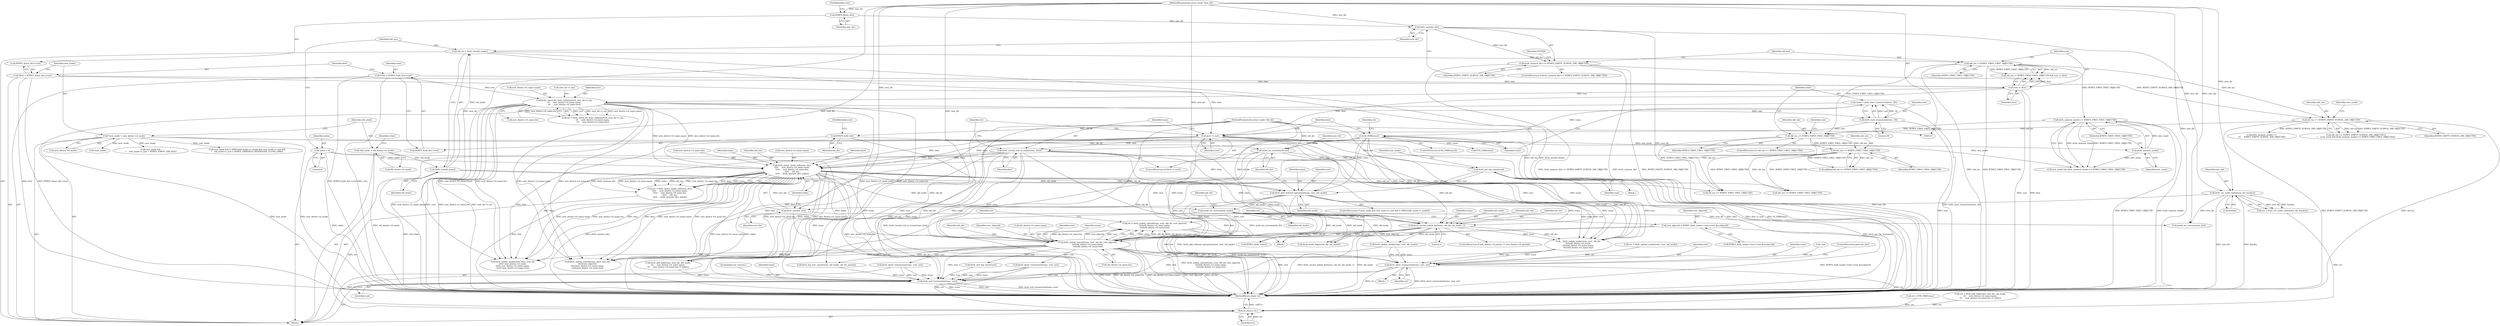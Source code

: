 digraph "0_linux_9c52057c698fb96f8f07e7a4bcf4801a092bda89_0@API" {
"1000424" [label="(Call,ret = btrfs_unlink_subvol(trans, root, old_dir, root_objectid,\n\t\t\t\t\told_dentry->d_name.name,\n\t\t\t\t\told_dentry->d_name.len))"];
"1000426" [label="(Call,btrfs_unlink_subvol(trans, root, old_dir, root_objectid,\n\t\t\t\t\told_dentry->d_name.name,\n\t\t\t\t\told_dentry->d_name.len))"];
"1000286" [label="(Call,IS_ERR(trans))"];
"1000280" [label="(Call,trans = btrfs_start_transaction(root, 20))"];
"1000282" [label="(Call,btrfs_start_transaction(root, 20))"];
"1000209" [label="(Call,btrfs_check_dir_item_collision(root, new_dir->i_ino,\n\t\t\t     new_dentry->d_name.name,\n\t\t\t     new_dentry->d_name.len))"];
"1000171" [label="(Call,root != dest)"];
"1000118" [label="(Call,*root = BTRFS_I(old_dir)->root)"];
"1000125" [label="(Call,*dest = BTRFS_I(new_dir)->root)"];
"1000298" [label="(Call,btrfs_record_root_in_trans(trans, dest))"];
"1000295" [label="(Call,dest != root)"];
"1000403" [label="(Call,btrfs_record_unlink_dir(trans, old_dir, old_inode, 1))"];
"1000329" [label="(Call,btrfs_insert_inode_ref(trans, dest,\n\t\t\t\t\t     new_dentry->d_name.name,\n\t\t\t\t\t     new_dentry->d_name.len,\n\t\t\t\t\t     old_ino,\n\t\t\t\t\t     btrfs_ino(new_dir), index))"];
"1000312" [label="(Call,old_ino == BTRFS_FIRST_FREE_OBJECTID)"];
"1000270" [label="(Call,old_ino == BTRFS_FIRST_FREE_OBJECTID)"];
"1000179" [label="(Call,old_ino == BTRFS_EMPTY_SUBVOL_DIR_OBJECTID)"];
"1000168" [label="(Call,old_ino != BTRFS_FIRST_FREE_OBJECTID)"];
"1000154" [label="(Call,old_ino = btrfs_ino(old_inode))"];
"1000156" [label="(Call,btrfs_ino(old_inode))"];
"1000138" [label="(Call,*old_inode = old_dentry->d_inode)"];
"1000159" [label="(Call,btrfs_ino(new_dir) == BTRFS_EMPTY_SUBVOL_DIR_OBJECTID)"];
"1000160" [label="(Call,btrfs_ino(new_dir))"];
"1000128" [label="(Call,BTRFS_I(new_dir))"];
"1000113" [label="(MethodParameterIn,struct inode *new_dir)"];
"1000184" [label="(Call,btrfs_ino(new_inode) == BTRFS_FIRST_FREE_OBJECTID)"];
"1000185" [label="(Call,btrfs_ino(new_inode))"];
"1000132" [label="(Call,*new_inode = new_dentry->d_inode)"];
"1000343" [label="(Call,btrfs_ino(new_dir))"];
"1000303" [label="(Call,btrfs_set_inode_index(new_dir, &index))"];
"1000148" [label="(Call,index = 0)"];
"1000362" [label="(Call,btrfs_add_ordered_operation(trans, root, old_inode))"];
"1000349" [label="(Call,btrfs_pin_log_trans(root))"];
"1000366" [label="(Call,inode_inc_iversion(old_dir))"];
"1000121" [label="(Call,BTRFS_I(old_dir))"];
"1000111" [label="(MethodParameterIn,struct inode *old_dir)"];
"1000370" [label="(Call,inode_inc_iversion(old_inode))"];
"1000414" [label="(Call,root_objectid = BTRFS_I(old_inode)->root->root_key.objectid)"];
"1000474" [label="(Call,btrfs_abort_transaction(trans, root, ret))"];
"1000623" [label="(Call,btrfs_end_transaction(trans, root))"];
"1000638" [label="(Return,return ret;)"];
"1000269" [label="(ControlStructure,if (old_ino == BTRFS_FIRST_FREE_OBJECTID))"];
"1000170" [label="(Identifier,BTRFS_FIRST_FREE_OBJECTID)"];
"1000332" [label="(Call,new_dentry->d_name.name)"];
"1000284" [label="(Literal,20)"];
"1000314" [label="(Identifier,BTRFS_FIRST_FREE_OBJECTID)"];
"1000118" [label="(Call,*root = BTRFS_I(old_dir)->root)"];
"1000207" [label="(Call,ret = btrfs_check_dir_item_collision(root, new_dir->i_ino,\n\t\t\t     new_dentry->d_name.name,\n\t\t\t     new_dentry->d_name.len))"];
"1000249" [label="(Call,new_inode && S_ISREG(old_inode->i_mode) && new_inode->i_size &&\n\t    old_inode->i_size > BTRFS_ORDERED_OPERATIONS_FLUSH_LIMIT)"];
"1000133" [label="(Identifier,new_inode)"];
"1000344" [label="(Identifier,new_dir)"];
"1000404" [label="(Identifier,trans)"];
"1000283" [label="(Identifier,root)"];
"1000491" [label="(Call,btrfs_ino(new_inode) ==\n\t\t\t     BTRFS_EMPTY_SUBVOL_DIR_OBJECTID)"];
"1000210" [label="(Identifier,root)"];
"1000331" [label="(Identifier,dest)"];
"1000171" [label="(Call,root != dest)"];
"1000463" [label="(Call,!ret)"];
"1000178" [label="(Call,old_ino == BTRFS_EMPTY_SUBVOL_DIR_OBJECTID ||\n\t    (new_inode && btrfs_ino(new_inode) == BTRFS_FIRST_FREE_OBJECTID))"];
"1000413" [label="(Block,)"];
"1000580" [label="(Call,btrfs_add_link(trans, new_dir, old_inode,\n\t\t\t     new_dentry->d_name.name,\n\t\t\t     new_dentry->d_name.len, 0, index))"];
"1000129" [label="(Identifier,new_dir)"];
"1000289" [label="(Call,ret = PTR_ERR(trans))"];
"1000149" [label="(Identifier,index)"];
"1000410" [label="(Call,old_ino == BTRFS_FIRST_FREE_OBJECTID)"];
"1000123" [label="(FieldIdentifier,root)"];
"1000370" [label="(Call,inode_inc_iversion(old_inode))"];
"1000305" [label="(Call,&index)"];
"1000472" [label="(Identifier,ret)"];
"1000161" [label="(Identifier,new_dir)"];
"1000157" [label="(Identifier,old_inode)"];
"1000134" [label="(Call,new_dentry->d_inode)"];
"1000132" [label="(Call,*new_inode = new_dentry->d_inode)"];
"1000337" [label="(Call,new_dentry->d_name.len)"];
"1000628" [label="(Call,old_ino == BTRFS_FIRST_FREE_OBJECTID)"];
"1000127" [label="(Call,BTRFS_I(new_dir)->root)"];
"1000234" [label="(Call,!new_inode)"];
"1000478" [label="(ControlStructure,goto out_fail;)"];
"1000120" [label="(Call,BTRFS_I(old_dir)->root)"];
"1000620" [label="(Call,btrfs_end_log_trans(root))"];
"1000424" [label="(Call,ret = btrfs_unlink_subvol(trans, root, old_dir, root_objectid,\n\t\t\t\t\told_dentry->d_name.name,\n\t\t\t\t\told_dentry->d_name.len))"];
"1000371" [label="(Identifier,old_inode)"];
"1000271" [label="(Identifier,old_ino)"];
"1000311" [label="(Call,unlikely(old_ino == BTRFS_FIRST_FREE_OBJECTID))"];
"1000343" [label="(Call,btrfs_ino(new_dir))"];
"1000219" [label="(Call,new_dentry->d_name.len)"];
"1000445" [label="(Call,__btrfs_unlink_inode(trans, root, old_dir,\n\t\t\t\t\told_dentry->d_inode,\n\t\t\t\t\told_dentry->d_name.name,\n\t\t\t\t\told_dentry->d_name.len))"];
"1000465" [label="(Call,ret = btrfs_update_inode(trans, root, old_inode))"];
"1000280" [label="(Call,trans = btrfs_start_transaction(root, 20))"];
"1000403" [label="(Call,btrfs_record_unlink_dir(trans, old_dir, old_inode, 1))"];
"1000179" [label="(Call,old_ino == BTRFS_EMPTY_SUBVOL_DIR_OBJECTID)"];
"1000329" [label="(Call,btrfs_insert_inode_ref(trans, dest,\n\t\t\t\t\t     new_dentry->d_name.name,\n\t\t\t\t\t     new_dentry->d_name.len,\n\t\t\t\t\t     old_ino,\n\t\t\t\t\t     btrfs_ino(new_dir), index))"];
"1000474" [label="(Call,btrfs_abort_transaction(trans, root, ret))"];
"1000180" [label="(Identifier,old_ino)"];
"1000626" [label="(JumpTarget,out_notrans:)"];
"1000125" [label="(Call,*dest = BTRFS_I(new_dir)->root)"];
"1000303" [label="(Call,btrfs_set_inode_index(new_dir, &index))"];
"1000173" [label="(Identifier,dest)"];
"1000128" [label="(Call,BTRFS_I(new_dir))"];
"1000407" [label="(Literal,1)"];
"1000419" [label="(Call,BTRFS_I(old_inode))"];
"1000313" [label="(Identifier,old_ino)"];
"1000638" [label="(Return,return ret;)"];
"1000287" [label="(Identifier,trans)"];
"1000476" [label="(Identifier,root)"];
"1000429" [label="(Identifier,old_dir)"];
"1000138" [label="(Call,*old_inode = old_dentry->d_inode)"];
"1000406" [label="(Identifier,old_inode)"];
"1000473" [label="(Block,)"];
"1000162" [label="(Identifier,BTRFS_EMPTY_SUBVOL_DIR_OBJECTID)"];
"1000304" [label="(Identifier,new_dir)"];
"1000302" [label="(Identifier,ret)"];
"1000130" [label="(FieldIdentifier,root)"];
"1000430" [label="(Identifier,root_objectid)"];
"1000285" [label="(ControlStructure,if (IS_ERR(trans)))"];
"1000475" [label="(Identifier,trans)"];
"1000184" [label="(Call,btrfs_ino(new_inode) == BTRFS_FIRST_FREE_OBJECTID)"];
"1000291" [label="(Call,PTR_ERR(trans))"];
"1000367" [label="(Identifier,old_dir)"];
"1000277" [label="(Identifier,root)"];
"1000624" [label="(Identifier,trans)"];
"1000172" [label="(Identifier,root)"];
"1000140" [label="(Call,old_dentry->d_inode)"];
"1000301" [label="(Call,ret = btrfs_set_inode_index(new_dir, &index))"];
"1000345" [label="(Identifier,index)"];
"1000139" [label="(Identifier,old_inode)"];
"1000122" [label="(Identifier,old_dir)"];
"1000395" [label="(ControlStructure,if (old_dentry->d_parent != new_dentry->d_parent))"];
"1000183" [label="(Identifier,new_inode)"];
"1000575" [label="(Call,fixup_inode_flags(new_dir, old_inode))"];
"1000414" [label="(Call,root_objectid = BTRFS_I(old_inode)->root->root_key.objectid)"];
"1000126" [label="(Identifier,dest)"];
"1000148" [label="(Call,index = 0)"];
"1000270" [label="(Call,old_ino == BTRFS_FIRST_FREE_OBJECTID)"];
"1000615" [label="(Call,btrfs_log_new_name(trans, old_inode, old_dir, parent))"];
"1000363" [label="(Identifier,trans)"];
"1000158" [label="(ControlStructure,if (btrfs_ino(new_dir) == BTRFS_EMPTY_SUBVOL_DIR_OBJECTID))"];
"1000426" [label="(Call,btrfs_unlink_subvol(trans, root, old_dir, root_objectid,\n\t\t\t\t\told_dentry->d_name.name,\n\t\t\t\t\told_dentry->d_name.len))"];
"1000364" [label="(Identifier,root)"];
"1000154" [label="(Call,old_ino = btrfs_ino(old_inode))"];
"1000186" [label="(Identifier,new_inode)"];
"1000362" [label="(Call,btrfs_add_ordered_operation(trans, root, old_inode))"];
"1000330" [label="(Identifier,trans)"];
"1000366" [label="(Call,inode_inc_iversion(old_dir))"];
"1000411" [label="(Identifier,old_ino)"];
"1000326" [label="(Block,)"];
"1000640" [label="(MethodReturn,static int)"];
"1000368" [label="(Call,inode_inc_iversion(new_dir))"];
"1000167" [label="(Call,old_ino != BTRFS_FIRST_FREE_OBJECTID && root != dest)"];
"1000121" [label="(Call,BTRFS_I(old_dir))"];
"1000295" [label="(Call,dest != root)"];
"1000623" [label="(Call,btrfs_end_transaction(trans, root))"];
"1000185" [label="(Call,btrfs_ino(new_inode))"];
"1000351" [label="(ControlStructure,if (new_inode && new_inode->i_size && S_ISREG(old_inode->i_mode)))"];
"1000155" [label="(Identifier,old_ino)"];
"1000431" [label="(Call,old_dentry->d_name.name)"];
"1000350" [label="(Identifier,root)"];
"1000639" [label="(Identifier,ret)"];
"1000168" [label="(Call,old_ino != BTRFS_FIRST_FREE_OBJECTID)"];
"1000297" [label="(Identifier,root)"];
"1000182" [label="(Call,new_inode && btrfs_ino(new_inode) == BTRFS_FIRST_FREE_OBJECTID)"];
"1000298" [label="(Call,btrfs_record_root_in_trans(trans, dest))"];
"1000272" [label="(Identifier,BTRFS_FIRST_FREE_OBJECTID)"];
"1000290" [label="(Identifier,ret)"];
"1000349" [label="(Call,btrfs_pin_log_trans(root))"];
"1000300" [label="(Identifier,dest)"];
"1000165" [label="(Identifier,EPERM)"];
"1000531" [label="(Call,btrfs_unlink_inode(trans, dest, new_dir,\n\t\t\t\t\t\t new_dentry->d_inode,\n\t\t\t\t\t\t new_dentry->d_name.name,\n\t\t\t\t\t\t new_dentry->d_name.len))"];
"1000281" [label="(Identifier,trans)"];
"1000197" [label="(Call,new_inode &&\n \t    new_inode->i_size > BTRFS_EMPTY_DIR_SIZE)"];
"1000428" [label="(Identifier,root)"];
"1000299" [label="(Identifier,trans)"];
"1000436" [label="(Call,old_dentry->d_name.len)"];
"1000296" [label="(Identifier,dest)"];
"1000169" [label="(Identifier,old_ino)"];
"1000113" [label="(MethodParameterIn,struct inode *new_dir)"];
"1000415" [label="(Identifier,root_objectid)"];
"1000214" [label="(Call,new_dentry->d_name.name)"];
"1000570" [label="(Call,btrfs_abort_transaction(trans, root, ret))"];
"1000111" [label="(MethodParameterIn,struct inode *old_dir)"];
"1000327" [label="(Call,ret = btrfs_insert_inode_ref(trans, dest,\n\t\t\t\t\t     new_dentry->d_name.name,\n\t\t\t\t\t     new_dentry->d_name.len,\n\t\t\t\t\t     old_ino,\n\t\t\t\t\t     btrfs_ino(new_dir), index))"];
"1000160" [label="(Call,btrfs_ino(new_dir))"];
"1000187" [label="(Identifier,BTRFS_FIRST_FREE_OBJECTID)"];
"1000365" [label="(Identifier,old_inode)"];
"1000286" [label="(Call,IS_ERR(trans))"];
"1000427" [label="(Identifier,trans)"];
"1000209" [label="(Call,btrfs_check_dir_item_collision(root, new_dir->i_ino,\n\t\t\t     new_dentry->d_name.name,\n\t\t\t     new_dentry->d_name.len))"];
"1000425" [label="(Identifier,ret)"];
"1000294" [label="(ControlStructure,if (dest != root))"];
"1000342" [label="(Identifier,old_ino)"];
"1000369" [label="(Identifier,new_dir)"];
"1000181" [label="(Identifier,BTRFS_EMPTY_SUBVOL_DIR_OBJECTID)"];
"1000150" [label="(Literal,0)"];
"1000374" [label="(Identifier,old_dir)"];
"1000506" [label="(Call,btrfs_unlink_subvol(trans, dest, new_dir,\n\t\t\t\t\t\troot_objectid,\n\t\t\t\t\t\tnew_dentry->d_name.name,\n\t\t\t\t\t\tnew_dentry->d_name.len))"];
"1000599" [label="(Call,btrfs_abort_transaction(trans, root, ret))"];
"1000477" [label="(Identifier,ret)"];
"1000115" [label="(Block,)"];
"1000312" [label="(Call,old_ino == BTRFS_FIRST_FREE_OBJECTID)"];
"1000467" [label="(Call,btrfs_update_inode(trans, root, old_inode))"];
"1000416" [label="(Call,BTRFS_I(old_inode)->root->root_key.objectid)"];
"1000282" [label="(Call,btrfs_start_transaction(root, 20))"];
"1000625" [label="(Identifier,root)"];
"1000156" [label="(Call,btrfs_ino(old_inode))"];
"1000353" [label="(Identifier,new_inode)"];
"1000578" [label="(Call,ret = btrfs_add_link(trans, new_dir, old_inode,\n\t\t\t     new_dentry->d_name.name,\n\t\t\t     new_dentry->d_name.len, 0, index))"];
"1000405" [label="(Identifier,old_dir)"];
"1000159" [label="(Call,btrfs_ino(new_dir) == BTRFS_EMPTY_SUBVOL_DIR_OBJECTID)"];
"1000119" [label="(Identifier,root)"];
"1000211" [label="(Call,new_dir->i_ino)"];
"1000145" [label="(Identifier,ctime)"];
"1000424" -> "1000413"  [label="AST: "];
"1000424" -> "1000426"  [label="CFG: "];
"1000425" -> "1000424"  [label="AST: "];
"1000426" -> "1000424"  [label="AST: "];
"1000472" -> "1000424"  [label="CFG: "];
"1000424" -> "1000640"  [label="DDG: btrfs_unlink_subvol(trans, root, old_dir, root_objectid,\n\t\t\t\t\told_dentry->d_name.name,\n\t\t\t\t\told_dentry->d_name.len)"];
"1000426" -> "1000424"  [label="DDG: trans"];
"1000426" -> "1000424"  [label="DDG: old_dir"];
"1000426" -> "1000424"  [label="DDG: old_dentry->d_name.name"];
"1000426" -> "1000424"  [label="DDG: old_dentry->d_name.len"];
"1000426" -> "1000424"  [label="DDG: root_objectid"];
"1000426" -> "1000424"  [label="DDG: root"];
"1000424" -> "1000474"  [label="DDG: ret"];
"1000426" -> "1000436"  [label="CFG: "];
"1000427" -> "1000426"  [label="AST: "];
"1000428" -> "1000426"  [label="AST: "];
"1000429" -> "1000426"  [label="AST: "];
"1000430" -> "1000426"  [label="AST: "];
"1000431" -> "1000426"  [label="AST: "];
"1000436" -> "1000426"  [label="AST: "];
"1000426" -> "1000640"  [label="DDG: old_dentry->d_name.len"];
"1000426" -> "1000640"  [label="DDG: old_dentry->d_name.name"];
"1000426" -> "1000640"  [label="DDG: root_objectid"];
"1000426" -> "1000640"  [label="DDG: old_dir"];
"1000286" -> "1000426"  [label="DDG: trans"];
"1000298" -> "1000426"  [label="DDG: trans"];
"1000403" -> "1000426"  [label="DDG: trans"];
"1000403" -> "1000426"  [label="DDG: old_dir"];
"1000329" -> "1000426"  [label="DDG: trans"];
"1000362" -> "1000426"  [label="DDG: trans"];
"1000362" -> "1000426"  [label="DDG: root"];
"1000349" -> "1000426"  [label="DDG: root"];
"1000295" -> "1000426"  [label="DDG: root"];
"1000366" -> "1000426"  [label="DDG: old_dir"];
"1000111" -> "1000426"  [label="DDG: old_dir"];
"1000414" -> "1000426"  [label="DDG: root_objectid"];
"1000426" -> "1000474"  [label="DDG: trans"];
"1000426" -> "1000474"  [label="DDG: root"];
"1000426" -> "1000506"  [label="DDG: trans"];
"1000426" -> "1000531"  [label="DDG: trans"];
"1000426" -> "1000570"  [label="DDG: root"];
"1000426" -> "1000580"  [label="DDG: trans"];
"1000426" -> "1000599"  [label="DDG: root"];
"1000426" -> "1000615"  [label="DDG: old_dir"];
"1000426" -> "1000620"  [label="DDG: root"];
"1000426" -> "1000623"  [label="DDG: root"];
"1000286" -> "1000285"  [label="AST: "];
"1000286" -> "1000287"  [label="CFG: "];
"1000287" -> "1000286"  [label="AST: "];
"1000290" -> "1000286"  [label="CFG: "];
"1000296" -> "1000286"  [label="CFG: "];
"1000286" -> "1000640"  [label="DDG: IS_ERR(trans)"];
"1000280" -> "1000286"  [label="DDG: trans"];
"1000286" -> "1000291"  [label="DDG: trans"];
"1000286" -> "1000298"  [label="DDG: trans"];
"1000286" -> "1000329"  [label="DDG: trans"];
"1000286" -> "1000362"  [label="DDG: trans"];
"1000286" -> "1000403"  [label="DDG: trans"];
"1000286" -> "1000445"  [label="DDG: trans"];
"1000286" -> "1000623"  [label="DDG: trans"];
"1000280" -> "1000115"  [label="AST: "];
"1000280" -> "1000282"  [label="CFG: "];
"1000281" -> "1000280"  [label="AST: "];
"1000282" -> "1000280"  [label="AST: "];
"1000287" -> "1000280"  [label="CFG: "];
"1000280" -> "1000640"  [label="DDG: btrfs_start_transaction(root, 20)"];
"1000282" -> "1000280"  [label="DDG: root"];
"1000282" -> "1000280"  [label="DDG: 20"];
"1000282" -> "1000284"  [label="CFG: "];
"1000283" -> "1000282"  [label="AST: "];
"1000284" -> "1000282"  [label="AST: "];
"1000282" -> "1000640"  [label="DDG: root"];
"1000209" -> "1000282"  [label="DDG: root"];
"1000282" -> "1000295"  [label="DDG: root"];
"1000209" -> "1000207"  [label="AST: "];
"1000209" -> "1000219"  [label="CFG: "];
"1000210" -> "1000209"  [label="AST: "];
"1000211" -> "1000209"  [label="AST: "];
"1000214" -> "1000209"  [label="AST: "];
"1000219" -> "1000209"  [label="AST: "];
"1000207" -> "1000209"  [label="CFG: "];
"1000209" -> "1000640"  [label="DDG: root"];
"1000209" -> "1000640"  [label="DDG: new_dentry->d_name.len"];
"1000209" -> "1000640"  [label="DDG: new_dentry->d_name.name"];
"1000209" -> "1000640"  [label="DDG: new_dir->i_ino"];
"1000209" -> "1000207"  [label="DDG: root"];
"1000209" -> "1000207"  [label="DDG: new_dir->i_ino"];
"1000209" -> "1000207"  [label="DDG: new_dentry->d_name.name"];
"1000209" -> "1000207"  [label="DDG: new_dentry->d_name.len"];
"1000171" -> "1000209"  [label="DDG: root"];
"1000118" -> "1000209"  [label="DDG: root"];
"1000209" -> "1000329"  [label="DDG: new_dentry->d_name.name"];
"1000209" -> "1000329"  [label="DDG: new_dentry->d_name.len"];
"1000209" -> "1000506"  [label="DDG: new_dentry->d_name.name"];
"1000209" -> "1000506"  [label="DDG: new_dentry->d_name.len"];
"1000209" -> "1000531"  [label="DDG: new_dentry->d_name.name"];
"1000209" -> "1000531"  [label="DDG: new_dentry->d_name.len"];
"1000209" -> "1000580"  [label="DDG: new_dentry->d_name.name"];
"1000209" -> "1000580"  [label="DDG: new_dentry->d_name.len"];
"1000171" -> "1000167"  [label="AST: "];
"1000171" -> "1000173"  [label="CFG: "];
"1000172" -> "1000171"  [label="AST: "];
"1000173" -> "1000171"  [label="AST: "];
"1000167" -> "1000171"  [label="CFG: "];
"1000171" -> "1000640"  [label="DDG: root"];
"1000171" -> "1000640"  [label="DDG: dest"];
"1000171" -> "1000167"  [label="DDG: root"];
"1000171" -> "1000167"  [label="DDG: dest"];
"1000118" -> "1000171"  [label="DDG: root"];
"1000125" -> "1000171"  [label="DDG: dest"];
"1000171" -> "1000295"  [label="DDG: dest"];
"1000118" -> "1000115"  [label="AST: "];
"1000118" -> "1000120"  [label="CFG: "];
"1000119" -> "1000118"  [label="AST: "];
"1000120" -> "1000118"  [label="AST: "];
"1000126" -> "1000118"  [label="CFG: "];
"1000118" -> "1000640"  [label="DDG: BTRFS_I(old_dir)->root"];
"1000118" -> "1000640"  [label="DDG: root"];
"1000125" -> "1000115"  [label="AST: "];
"1000125" -> "1000127"  [label="CFG: "];
"1000126" -> "1000125"  [label="AST: "];
"1000127" -> "1000125"  [label="AST: "];
"1000133" -> "1000125"  [label="CFG: "];
"1000125" -> "1000640"  [label="DDG: dest"];
"1000125" -> "1000640"  [label="DDG: BTRFS_I(new_dir)->root"];
"1000125" -> "1000295"  [label="DDG: dest"];
"1000298" -> "1000294"  [label="AST: "];
"1000298" -> "1000300"  [label="CFG: "];
"1000299" -> "1000298"  [label="AST: "];
"1000300" -> "1000298"  [label="AST: "];
"1000302" -> "1000298"  [label="CFG: "];
"1000298" -> "1000640"  [label="DDG: btrfs_record_root_in_trans(trans, dest)"];
"1000298" -> "1000640"  [label="DDG: dest"];
"1000295" -> "1000298"  [label="DDG: dest"];
"1000298" -> "1000329"  [label="DDG: trans"];
"1000298" -> "1000329"  [label="DDG: dest"];
"1000298" -> "1000362"  [label="DDG: trans"];
"1000298" -> "1000403"  [label="DDG: trans"];
"1000298" -> "1000445"  [label="DDG: trans"];
"1000298" -> "1000506"  [label="DDG: dest"];
"1000298" -> "1000531"  [label="DDG: dest"];
"1000298" -> "1000623"  [label="DDG: trans"];
"1000295" -> "1000294"  [label="AST: "];
"1000295" -> "1000297"  [label="CFG: "];
"1000296" -> "1000295"  [label="AST: "];
"1000297" -> "1000295"  [label="AST: "];
"1000299" -> "1000295"  [label="CFG: "];
"1000302" -> "1000295"  [label="CFG: "];
"1000295" -> "1000640"  [label="DDG: dest"];
"1000295" -> "1000640"  [label="DDG: dest != root"];
"1000295" -> "1000329"  [label="DDG: dest"];
"1000295" -> "1000349"  [label="DDG: root"];
"1000295" -> "1000362"  [label="DDG: root"];
"1000295" -> "1000445"  [label="DDG: root"];
"1000295" -> "1000506"  [label="DDG: dest"];
"1000295" -> "1000531"  [label="DDG: dest"];
"1000295" -> "1000623"  [label="DDG: root"];
"1000403" -> "1000395"  [label="AST: "];
"1000403" -> "1000407"  [label="CFG: "];
"1000404" -> "1000403"  [label="AST: "];
"1000405" -> "1000403"  [label="AST: "];
"1000406" -> "1000403"  [label="AST: "];
"1000407" -> "1000403"  [label="AST: "];
"1000411" -> "1000403"  [label="CFG: "];
"1000403" -> "1000640"  [label="DDG: btrfs_record_unlink_dir(trans, old_dir, old_inode, 1)"];
"1000403" -> "1000640"  [label="DDG: old_inode"];
"1000329" -> "1000403"  [label="DDG: trans"];
"1000362" -> "1000403"  [label="DDG: trans"];
"1000366" -> "1000403"  [label="DDG: old_dir"];
"1000111" -> "1000403"  [label="DDG: old_dir"];
"1000370" -> "1000403"  [label="DDG: old_inode"];
"1000403" -> "1000419"  [label="DDG: old_inode"];
"1000403" -> "1000445"  [label="DDG: trans"];
"1000403" -> "1000445"  [label="DDG: old_dir"];
"1000403" -> "1000467"  [label="DDG: old_inode"];
"1000403" -> "1000575"  [label="DDG: old_inode"];
"1000329" -> "1000327"  [label="AST: "];
"1000329" -> "1000345"  [label="CFG: "];
"1000330" -> "1000329"  [label="AST: "];
"1000331" -> "1000329"  [label="AST: "];
"1000332" -> "1000329"  [label="AST: "];
"1000337" -> "1000329"  [label="AST: "];
"1000342" -> "1000329"  [label="AST: "];
"1000343" -> "1000329"  [label="AST: "];
"1000345" -> "1000329"  [label="AST: "];
"1000327" -> "1000329"  [label="CFG: "];
"1000329" -> "1000640"  [label="DDG: dest"];
"1000329" -> "1000640"  [label="DDG: btrfs_ino(new_dir)"];
"1000329" -> "1000640"  [label="DDG: new_dentry->d_name.name"];
"1000329" -> "1000640"  [label="DDG: index"];
"1000329" -> "1000640"  [label="DDG: new_dentry->d_name.len"];
"1000329" -> "1000327"  [label="DDG: btrfs_ino(new_dir)"];
"1000329" -> "1000327"  [label="DDG: new_dentry->d_name.name"];
"1000329" -> "1000327"  [label="DDG: index"];
"1000329" -> "1000327"  [label="DDG: old_ino"];
"1000329" -> "1000327"  [label="DDG: new_dentry->d_name.len"];
"1000329" -> "1000327"  [label="DDG: dest"];
"1000329" -> "1000327"  [label="DDG: trans"];
"1000312" -> "1000329"  [label="DDG: old_ino"];
"1000343" -> "1000329"  [label="DDG: new_dir"];
"1000148" -> "1000329"  [label="DDG: index"];
"1000329" -> "1000362"  [label="DDG: trans"];
"1000329" -> "1000410"  [label="DDG: old_ino"];
"1000329" -> "1000445"  [label="DDG: trans"];
"1000329" -> "1000506"  [label="DDG: dest"];
"1000329" -> "1000506"  [label="DDG: new_dentry->d_name.name"];
"1000329" -> "1000506"  [label="DDG: new_dentry->d_name.len"];
"1000329" -> "1000531"  [label="DDG: dest"];
"1000329" -> "1000531"  [label="DDG: new_dentry->d_name.name"];
"1000329" -> "1000531"  [label="DDG: new_dentry->d_name.len"];
"1000329" -> "1000580"  [label="DDG: new_dentry->d_name.name"];
"1000329" -> "1000580"  [label="DDG: new_dentry->d_name.len"];
"1000329" -> "1000580"  [label="DDG: index"];
"1000329" -> "1000623"  [label="DDG: trans"];
"1000329" -> "1000628"  [label="DDG: old_ino"];
"1000312" -> "1000311"  [label="AST: "];
"1000312" -> "1000314"  [label="CFG: "];
"1000313" -> "1000312"  [label="AST: "];
"1000314" -> "1000312"  [label="AST: "];
"1000311" -> "1000312"  [label="CFG: "];
"1000312" -> "1000311"  [label="DDG: old_ino"];
"1000312" -> "1000311"  [label="DDG: BTRFS_FIRST_FREE_OBJECTID"];
"1000270" -> "1000312"  [label="DDG: old_ino"];
"1000270" -> "1000312"  [label="DDG: BTRFS_FIRST_FREE_OBJECTID"];
"1000312" -> "1000410"  [label="DDG: old_ino"];
"1000312" -> "1000410"  [label="DDG: BTRFS_FIRST_FREE_OBJECTID"];
"1000312" -> "1000628"  [label="DDG: BTRFS_FIRST_FREE_OBJECTID"];
"1000270" -> "1000269"  [label="AST: "];
"1000270" -> "1000272"  [label="CFG: "];
"1000271" -> "1000270"  [label="AST: "];
"1000272" -> "1000270"  [label="AST: "];
"1000277" -> "1000270"  [label="CFG: "];
"1000281" -> "1000270"  [label="CFG: "];
"1000179" -> "1000270"  [label="DDG: old_ino"];
"1000184" -> "1000270"  [label="DDG: BTRFS_FIRST_FREE_OBJECTID"];
"1000168" -> "1000270"  [label="DDG: BTRFS_FIRST_FREE_OBJECTID"];
"1000270" -> "1000628"  [label="DDG: old_ino"];
"1000270" -> "1000628"  [label="DDG: BTRFS_FIRST_FREE_OBJECTID"];
"1000179" -> "1000178"  [label="AST: "];
"1000179" -> "1000181"  [label="CFG: "];
"1000180" -> "1000179"  [label="AST: "];
"1000181" -> "1000179"  [label="AST: "];
"1000183" -> "1000179"  [label="CFG: "];
"1000178" -> "1000179"  [label="CFG: "];
"1000179" -> "1000640"  [label="DDG: BTRFS_EMPTY_SUBVOL_DIR_OBJECTID"];
"1000179" -> "1000640"  [label="DDG: old_ino"];
"1000179" -> "1000178"  [label="DDG: old_ino"];
"1000179" -> "1000178"  [label="DDG: BTRFS_EMPTY_SUBVOL_DIR_OBJECTID"];
"1000168" -> "1000179"  [label="DDG: old_ino"];
"1000159" -> "1000179"  [label="DDG: BTRFS_EMPTY_SUBVOL_DIR_OBJECTID"];
"1000179" -> "1000491"  [label="DDG: BTRFS_EMPTY_SUBVOL_DIR_OBJECTID"];
"1000168" -> "1000167"  [label="AST: "];
"1000168" -> "1000170"  [label="CFG: "];
"1000169" -> "1000168"  [label="AST: "];
"1000170" -> "1000168"  [label="AST: "];
"1000172" -> "1000168"  [label="CFG: "];
"1000167" -> "1000168"  [label="CFG: "];
"1000168" -> "1000640"  [label="DDG: old_ino"];
"1000168" -> "1000640"  [label="DDG: BTRFS_FIRST_FREE_OBJECTID"];
"1000168" -> "1000167"  [label="DDG: old_ino"];
"1000168" -> "1000167"  [label="DDG: BTRFS_FIRST_FREE_OBJECTID"];
"1000154" -> "1000168"  [label="DDG: old_ino"];
"1000168" -> "1000184"  [label="DDG: BTRFS_FIRST_FREE_OBJECTID"];
"1000154" -> "1000115"  [label="AST: "];
"1000154" -> "1000156"  [label="CFG: "];
"1000155" -> "1000154"  [label="AST: "];
"1000156" -> "1000154"  [label="AST: "];
"1000161" -> "1000154"  [label="CFG: "];
"1000154" -> "1000640"  [label="DDG: old_ino"];
"1000154" -> "1000640"  [label="DDG: btrfs_ino(old_inode)"];
"1000156" -> "1000154"  [label="DDG: old_inode"];
"1000156" -> "1000157"  [label="CFG: "];
"1000157" -> "1000156"  [label="AST: "];
"1000156" -> "1000640"  [label="DDG: old_inode"];
"1000138" -> "1000156"  [label="DDG: old_inode"];
"1000156" -> "1000362"  [label="DDG: old_inode"];
"1000156" -> "1000370"  [label="DDG: old_inode"];
"1000138" -> "1000115"  [label="AST: "];
"1000138" -> "1000140"  [label="CFG: "];
"1000139" -> "1000138"  [label="AST: "];
"1000140" -> "1000138"  [label="AST: "];
"1000145" -> "1000138"  [label="CFG: "];
"1000138" -> "1000640"  [label="DDG: old_dentry->d_inode"];
"1000159" -> "1000158"  [label="AST: "];
"1000159" -> "1000162"  [label="CFG: "];
"1000160" -> "1000159"  [label="AST: "];
"1000162" -> "1000159"  [label="AST: "];
"1000165" -> "1000159"  [label="CFG: "];
"1000169" -> "1000159"  [label="CFG: "];
"1000159" -> "1000640"  [label="DDG: btrfs_ino(new_dir) == BTRFS_EMPTY_SUBVOL_DIR_OBJECTID"];
"1000159" -> "1000640"  [label="DDG: btrfs_ino(new_dir)"];
"1000159" -> "1000640"  [label="DDG: BTRFS_EMPTY_SUBVOL_DIR_OBJECTID"];
"1000160" -> "1000159"  [label="DDG: new_dir"];
"1000160" -> "1000161"  [label="CFG: "];
"1000161" -> "1000160"  [label="AST: "];
"1000162" -> "1000160"  [label="CFG: "];
"1000160" -> "1000640"  [label="DDG: new_dir"];
"1000128" -> "1000160"  [label="DDG: new_dir"];
"1000113" -> "1000160"  [label="DDG: new_dir"];
"1000160" -> "1000303"  [label="DDG: new_dir"];
"1000128" -> "1000127"  [label="AST: "];
"1000128" -> "1000129"  [label="CFG: "];
"1000129" -> "1000128"  [label="AST: "];
"1000130" -> "1000128"  [label="CFG: "];
"1000113" -> "1000128"  [label="DDG: new_dir"];
"1000113" -> "1000110"  [label="AST: "];
"1000113" -> "1000640"  [label="DDG: new_dir"];
"1000113" -> "1000303"  [label="DDG: new_dir"];
"1000113" -> "1000343"  [label="DDG: new_dir"];
"1000113" -> "1000368"  [label="DDG: new_dir"];
"1000113" -> "1000506"  [label="DDG: new_dir"];
"1000113" -> "1000531"  [label="DDG: new_dir"];
"1000113" -> "1000575"  [label="DDG: new_dir"];
"1000113" -> "1000580"  [label="DDG: new_dir"];
"1000184" -> "1000182"  [label="AST: "];
"1000184" -> "1000187"  [label="CFG: "];
"1000185" -> "1000184"  [label="AST: "];
"1000187" -> "1000184"  [label="AST: "];
"1000182" -> "1000184"  [label="CFG: "];
"1000184" -> "1000640"  [label="DDG: BTRFS_FIRST_FREE_OBJECTID"];
"1000184" -> "1000640"  [label="DDG: btrfs_ino(new_inode)"];
"1000184" -> "1000182"  [label="DDG: btrfs_ino(new_inode)"];
"1000184" -> "1000182"  [label="DDG: BTRFS_FIRST_FREE_OBJECTID"];
"1000185" -> "1000184"  [label="DDG: new_inode"];
"1000185" -> "1000186"  [label="CFG: "];
"1000186" -> "1000185"  [label="AST: "];
"1000187" -> "1000185"  [label="CFG: "];
"1000185" -> "1000182"  [label="DDG: new_inode"];
"1000132" -> "1000185"  [label="DDG: new_inode"];
"1000132" -> "1000115"  [label="AST: "];
"1000132" -> "1000134"  [label="CFG: "];
"1000133" -> "1000132"  [label="AST: "];
"1000134" -> "1000132"  [label="AST: "];
"1000139" -> "1000132"  [label="CFG: "];
"1000132" -> "1000640"  [label="DDG: new_dentry->d_inode"];
"1000132" -> "1000640"  [label="DDG: new_inode"];
"1000132" -> "1000182"  [label="DDG: new_inode"];
"1000132" -> "1000197"  [label="DDG: new_inode"];
"1000132" -> "1000234"  [label="DDG: new_inode"];
"1000132" -> "1000249"  [label="DDG: new_inode"];
"1000343" -> "1000344"  [label="CFG: "];
"1000344" -> "1000343"  [label="AST: "];
"1000345" -> "1000343"  [label="CFG: "];
"1000343" -> "1000640"  [label="DDG: new_dir"];
"1000303" -> "1000343"  [label="DDG: new_dir"];
"1000343" -> "1000368"  [label="DDG: new_dir"];
"1000303" -> "1000301"  [label="AST: "];
"1000303" -> "1000305"  [label="CFG: "];
"1000304" -> "1000303"  [label="AST: "];
"1000305" -> "1000303"  [label="AST: "];
"1000301" -> "1000303"  [label="CFG: "];
"1000303" -> "1000640"  [label="DDG: new_dir"];
"1000303" -> "1000640"  [label="DDG: &index"];
"1000303" -> "1000301"  [label="DDG: new_dir"];
"1000303" -> "1000301"  [label="DDG: &index"];
"1000303" -> "1000368"  [label="DDG: new_dir"];
"1000148" -> "1000115"  [label="AST: "];
"1000148" -> "1000150"  [label="CFG: "];
"1000149" -> "1000148"  [label="AST: "];
"1000150" -> "1000148"  [label="AST: "];
"1000155" -> "1000148"  [label="CFG: "];
"1000148" -> "1000640"  [label="DDG: index"];
"1000148" -> "1000580"  [label="DDG: index"];
"1000362" -> "1000351"  [label="AST: "];
"1000362" -> "1000365"  [label="CFG: "];
"1000363" -> "1000362"  [label="AST: "];
"1000364" -> "1000362"  [label="AST: "];
"1000365" -> "1000362"  [label="AST: "];
"1000367" -> "1000362"  [label="CFG: "];
"1000362" -> "1000640"  [label="DDG: btrfs_add_ordered_operation(trans, root, old_inode)"];
"1000349" -> "1000362"  [label="DDG: root"];
"1000362" -> "1000370"  [label="DDG: old_inode"];
"1000362" -> "1000445"  [label="DDG: trans"];
"1000362" -> "1000445"  [label="DDG: root"];
"1000349" -> "1000326"  [label="AST: "];
"1000349" -> "1000350"  [label="CFG: "];
"1000350" -> "1000349"  [label="AST: "];
"1000353" -> "1000349"  [label="CFG: "];
"1000349" -> "1000640"  [label="DDG: btrfs_pin_log_trans(root)"];
"1000349" -> "1000445"  [label="DDG: root"];
"1000366" -> "1000115"  [label="AST: "];
"1000366" -> "1000367"  [label="CFG: "];
"1000367" -> "1000366"  [label="AST: "];
"1000369" -> "1000366"  [label="CFG: "];
"1000366" -> "1000640"  [label="DDG: inode_inc_iversion(old_dir)"];
"1000121" -> "1000366"  [label="DDG: old_dir"];
"1000111" -> "1000366"  [label="DDG: old_dir"];
"1000366" -> "1000445"  [label="DDG: old_dir"];
"1000121" -> "1000120"  [label="AST: "];
"1000121" -> "1000122"  [label="CFG: "];
"1000122" -> "1000121"  [label="AST: "];
"1000123" -> "1000121"  [label="CFG: "];
"1000121" -> "1000640"  [label="DDG: old_dir"];
"1000111" -> "1000121"  [label="DDG: old_dir"];
"1000111" -> "1000110"  [label="AST: "];
"1000111" -> "1000640"  [label="DDG: old_dir"];
"1000111" -> "1000445"  [label="DDG: old_dir"];
"1000111" -> "1000615"  [label="DDG: old_dir"];
"1000370" -> "1000115"  [label="AST: "];
"1000370" -> "1000371"  [label="CFG: "];
"1000371" -> "1000370"  [label="AST: "];
"1000374" -> "1000370"  [label="CFG: "];
"1000370" -> "1000640"  [label="DDG: inode_inc_iversion(old_inode)"];
"1000370" -> "1000640"  [label="DDG: old_inode"];
"1000370" -> "1000419"  [label="DDG: old_inode"];
"1000370" -> "1000467"  [label="DDG: old_inode"];
"1000370" -> "1000575"  [label="DDG: old_inode"];
"1000414" -> "1000413"  [label="AST: "];
"1000414" -> "1000416"  [label="CFG: "];
"1000415" -> "1000414"  [label="AST: "];
"1000416" -> "1000414"  [label="AST: "];
"1000425" -> "1000414"  [label="CFG: "];
"1000414" -> "1000640"  [label="DDG: BTRFS_I(old_inode)->root->root_key.objectid"];
"1000474" -> "1000473"  [label="AST: "];
"1000474" -> "1000477"  [label="CFG: "];
"1000475" -> "1000474"  [label="AST: "];
"1000476" -> "1000474"  [label="AST: "];
"1000477" -> "1000474"  [label="AST: "];
"1000478" -> "1000474"  [label="CFG: "];
"1000474" -> "1000640"  [label="DDG: btrfs_abort_transaction(trans, root, ret)"];
"1000474" -> "1000640"  [label="DDG: ret"];
"1000467" -> "1000474"  [label="DDG: trans"];
"1000467" -> "1000474"  [label="DDG: root"];
"1000445" -> "1000474"  [label="DDG: trans"];
"1000445" -> "1000474"  [label="DDG: root"];
"1000463" -> "1000474"  [label="DDG: ret"];
"1000465" -> "1000474"  [label="DDG: ret"];
"1000474" -> "1000623"  [label="DDG: trans"];
"1000474" -> "1000623"  [label="DDG: root"];
"1000474" -> "1000638"  [label="DDG: ret"];
"1000623" -> "1000115"  [label="AST: "];
"1000623" -> "1000625"  [label="CFG: "];
"1000624" -> "1000623"  [label="AST: "];
"1000625" -> "1000623"  [label="AST: "];
"1000626" -> "1000623"  [label="CFG: "];
"1000623" -> "1000640"  [label="DDG: btrfs_end_transaction(trans, root)"];
"1000623" -> "1000640"  [label="DDG: trans"];
"1000623" -> "1000640"  [label="DDG: root"];
"1000570" -> "1000623"  [label="DDG: trans"];
"1000570" -> "1000623"  [label="DDG: root"];
"1000615" -> "1000623"  [label="DDG: trans"];
"1000599" -> "1000623"  [label="DDG: trans"];
"1000599" -> "1000623"  [label="DDG: root"];
"1000580" -> "1000623"  [label="DDG: trans"];
"1000620" -> "1000623"  [label="DDG: root"];
"1000445" -> "1000623"  [label="DDG: root"];
"1000467" -> "1000623"  [label="DDG: root"];
"1000638" -> "1000115"  [label="AST: "];
"1000638" -> "1000639"  [label="CFG: "];
"1000639" -> "1000638"  [label="AST: "];
"1000640" -> "1000638"  [label="CFG: "];
"1000638" -> "1000640"  [label="DDG: <RET>"];
"1000639" -> "1000638"  [label="DDG: ret"];
"1000578" -> "1000638"  [label="DDG: ret"];
"1000289" -> "1000638"  [label="DDG: ret"];
"1000599" -> "1000638"  [label="DDG: ret"];
"1000327" -> "1000638"  [label="DDG: ret"];
"1000301" -> "1000638"  [label="DDG: ret"];
"1000570" -> "1000638"  [label="DDG: ret"];
}
